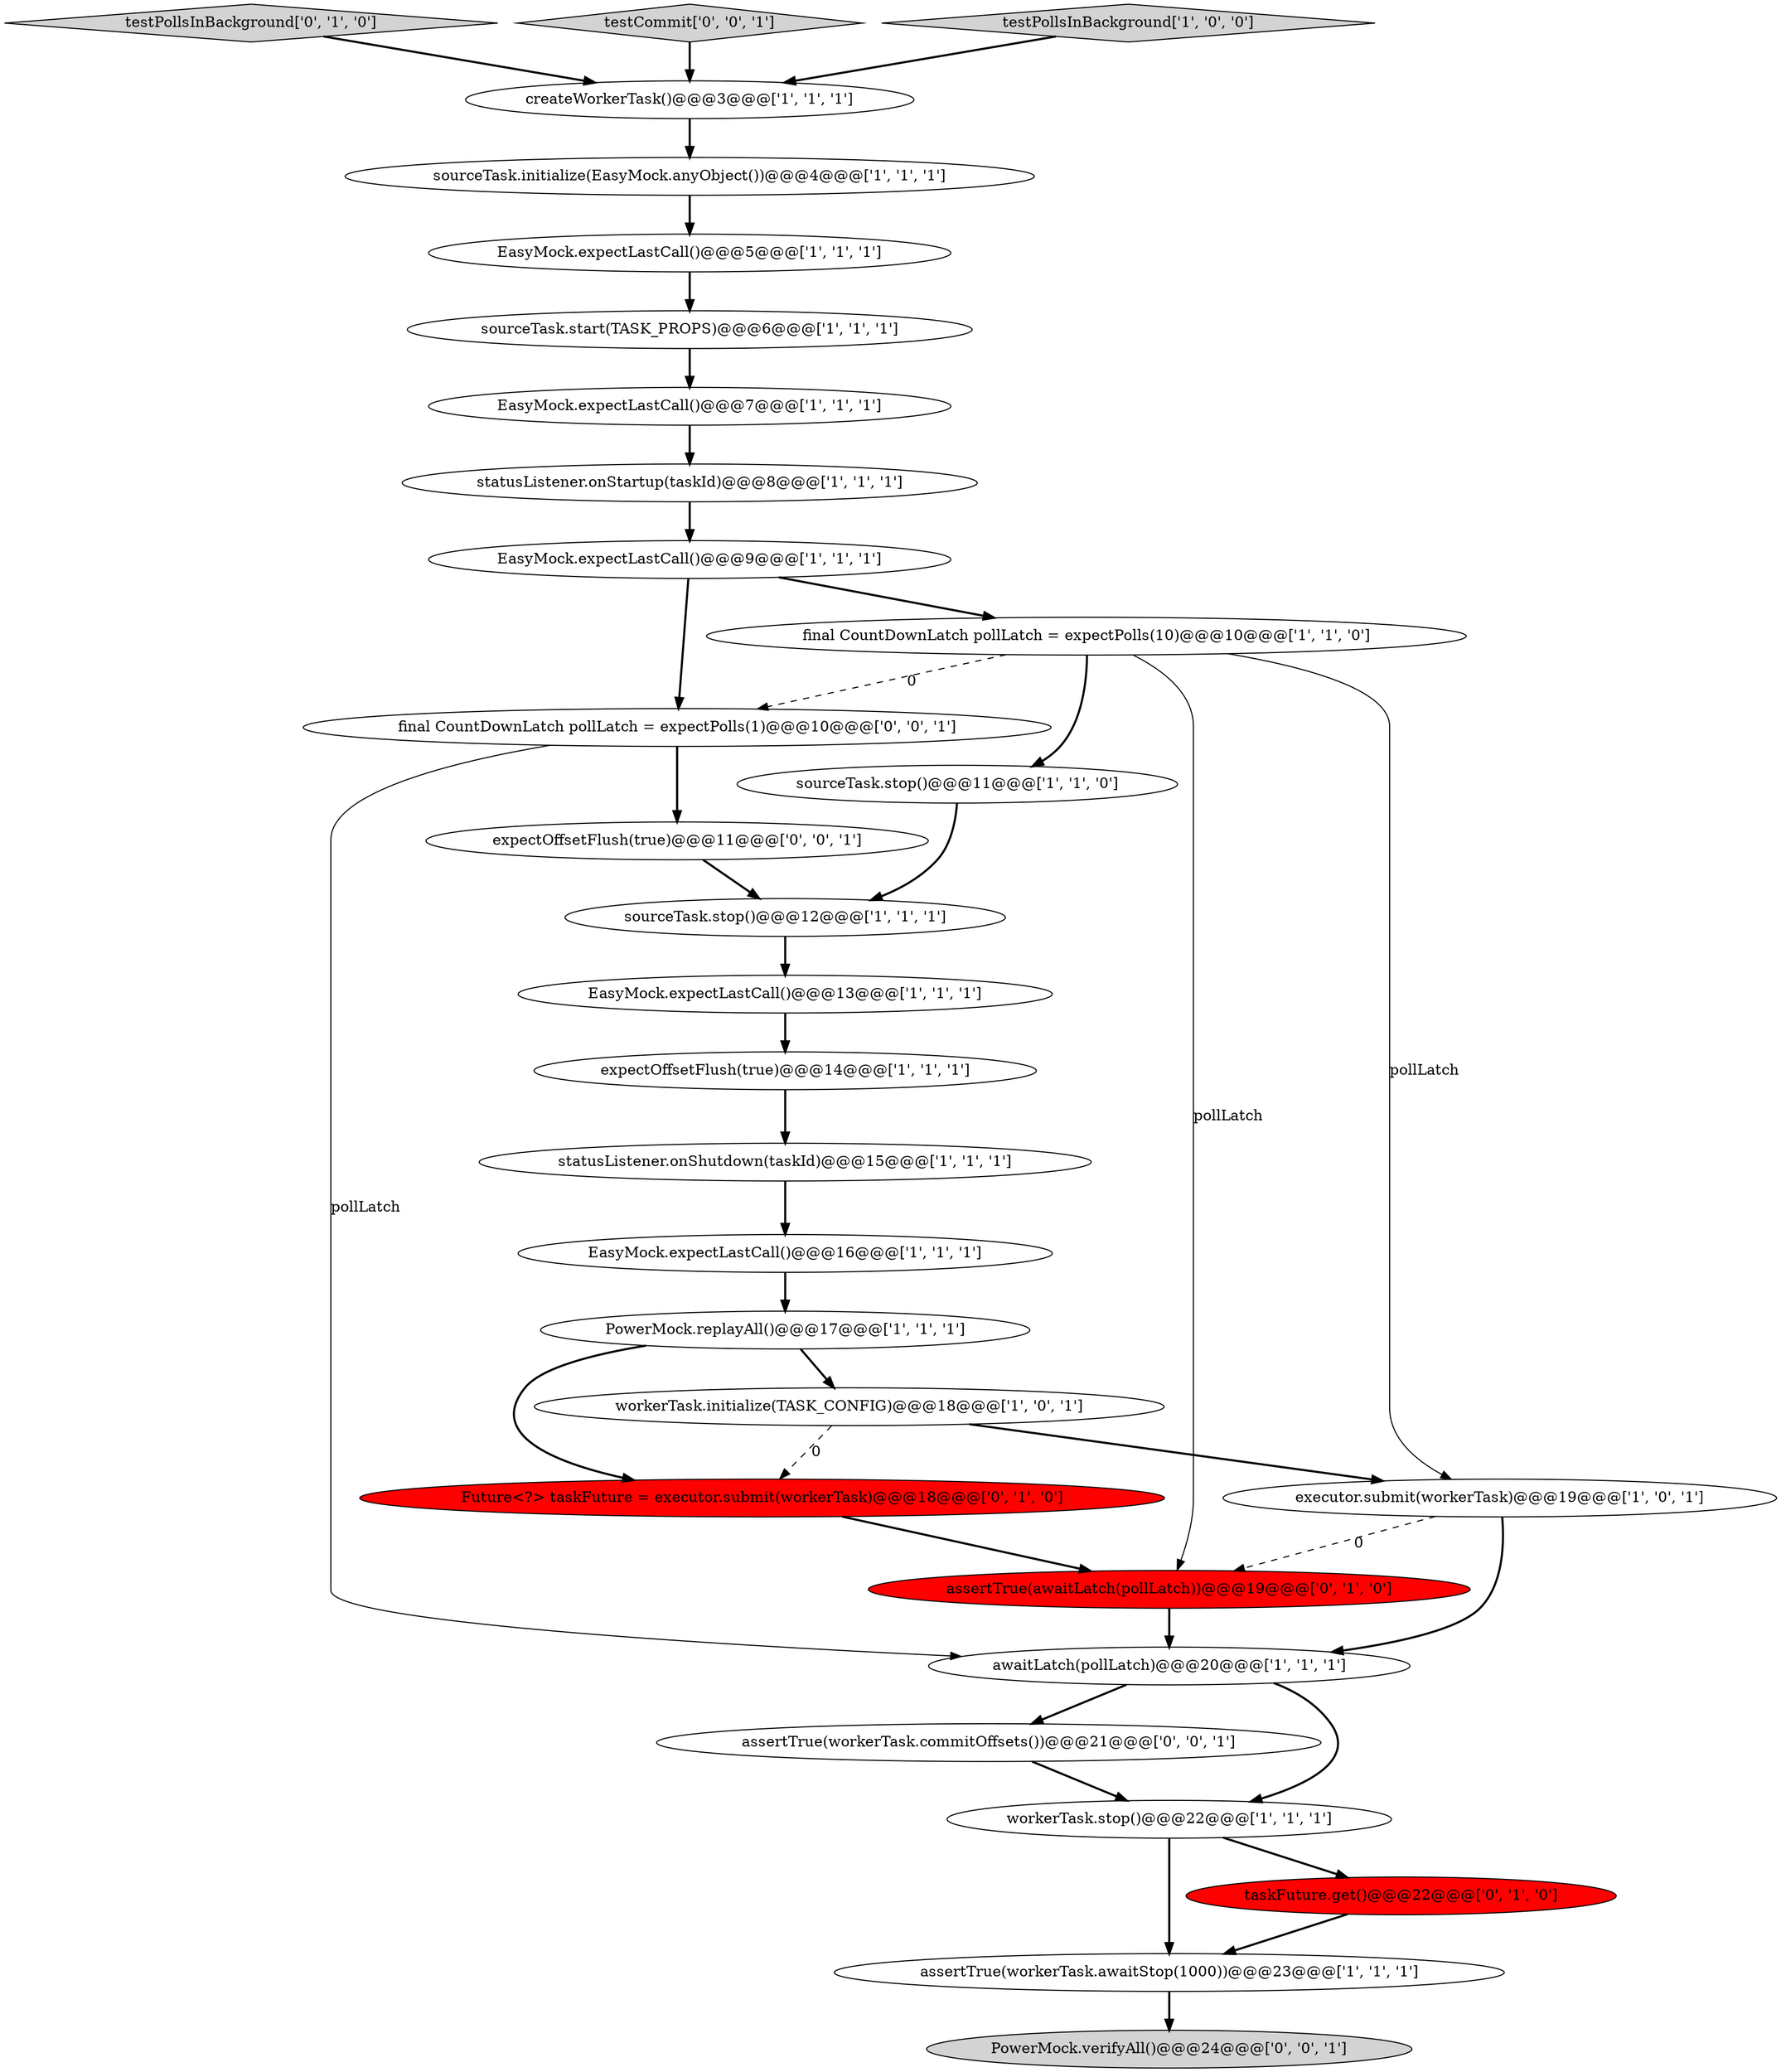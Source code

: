 digraph {
26 [style = filled, label = "assertTrue(workerTask.commitOffsets())@@@21@@@['0', '0', '1']", fillcolor = white, shape = ellipse image = "AAA0AAABBB3BBB"];
5 [style = filled, label = "statusListener.onShutdown(taskId)@@@15@@@['1', '1', '1']", fillcolor = white, shape = ellipse image = "AAA0AAABBB1BBB"];
24 [style = filled, label = "testPollsInBackground['0', '1', '0']", fillcolor = lightgray, shape = diamond image = "AAA0AAABBB2BBB"];
12 [style = filled, label = "EasyMock.expectLastCall()@@@9@@@['1', '1', '1']", fillcolor = white, shape = ellipse image = "AAA0AAABBB1BBB"];
18 [style = filled, label = "workerTask.stop()@@@22@@@['1', '1', '1']", fillcolor = white, shape = ellipse image = "AAA0AAABBB1BBB"];
23 [style = filled, label = "assertTrue(awaitLatch(pollLatch))@@@19@@@['0', '1', '0']", fillcolor = red, shape = ellipse image = "AAA1AAABBB2BBB"];
4 [style = filled, label = "expectOffsetFlush(true)@@@14@@@['1', '1', '1']", fillcolor = white, shape = ellipse image = "AAA0AAABBB1BBB"];
21 [style = filled, label = "Future<?> taskFuture = executor.submit(workerTask)@@@18@@@['0', '1', '0']", fillcolor = red, shape = ellipse image = "AAA1AAABBB2BBB"];
20 [style = filled, label = "EasyMock.expectLastCall()@@@5@@@['1', '1', '1']", fillcolor = white, shape = ellipse image = "AAA0AAABBB1BBB"];
3 [style = filled, label = "sourceTask.stop()@@@12@@@['1', '1', '1']", fillcolor = white, shape = ellipse image = "AAA0AAABBB1BBB"];
14 [style = filled, label = "workerTask.initialize(TASK_CONFIG)@@@18@@@['1', '0', '1']", fillcolor = white, shape = ellipse image = "AAA0AAABBB1BBB"];
22 [style = filled, label = "taskFuture.get()@@@22@@@['0', '1', '0']", fillcolor = red, shape = ellipse image = "AAA1AAABBB2BBB"];
29 [style = filled, label = "final CountDownLatch pollLatch = expectPolls(1)@@@10@@@['0', '0', '1']", fillcolor = white, shape = ellipse image = "AAA0AAABBB3BBB"];
28 [style = filled, label = "testCommit['0', '0', '1']", fillcolor = lightgray, shape = diamond image = "AAA0AAABBB3BBB"];
25 [style = filled, label = "PowerMock.verifyAll()@@@24@@@['0', '0', '1']", fillcolor = lightgray, shape = ellipse image = "AAA0AAABBB3BBB"];
17 [style = filled, label = "statusListener.onStartup(taskId)@@@8@@@['1', '1', '1']", fillcolor = white, shape = ellipse image = "AAA0AAABBB1BBB"];
11 [style = filled, label = "EasyMock.expectLastCall()@@@16@@@['1', '1', '1']", fillcolor = white, shape = ellipse image = "AAA0AAABBB1BBB"];
8 [style = filled, label = "executor.submit(workerTask)@@@19@@@['1', '0', '1']", fillcolor = white, shape = ellipse image = "AAA0AAABBB1BBB"];
1 [style = filled, label = "EasyMock.expectLastCall()@@@7@@@['1', '1', '1']", fillcolor = white, shape = ellipse image = "AAA0AAABBB1BBB"];
6 [style = filled, label = "final CountDownLatch pollLatch = expectPolls(10)@@@10@@@['1', '1', '0']", fillcolor = white, shape = ellipse image = "AAA0AAABBB1BBB"];
2 [style = filled, label = "testPollsInBackground['1', '0', '0']", fillcolor = lightgray, shape = diamond image = "AAA0AAABBB1BBB"];
0 [style = filled, label = "EasyMock.expectLastCall()@@@13@@@['1', '1', '1']", fillcolor = white, shape = ellipse image = "AAA0AAABBB1BBB"];
9 [style = filled, label = "createWorkerTask()@@@3@@@['1', '1', '1']", fillcolor = white, shape = ellipse image = "AAA0AAABBB1BBB"];
13 [style = filled, label = "sourceTask.initialize(EasyMock.anyObject())@@@4@@@['1', '1', '1']", fillcolor = white, shape = ellipse image = "AAA0AAABBB1BBB"];
19 [style = filled, label = "PowerMock.replayAll()@@@17@@@['1', '1', '1']", fillcolor = white, shape = ellipse image = "AAA0AAABBB1BBB"];
10 [style = filled, label = "sourceTask.stop()@@@11@@@['1', '1', '0']", fillcolor = white, shape = ellipse image = "AAA0AAABBB1BBB"];
27 [style = filled, label = "expectOffsetFlush(true)@@@11@@@['0', '0', '1']", fillcolor = white, shape = ellipse image = "AAA0AAABBB3BBB"];
15 [style = filled, label = "awaitLatch(pollLatch)@@@20@@@['1', '1', '1']", fillcolor = white, shape = ellipse image = "AAA0AAABBB1BBB"];
16 [style = filled, label = "sourceTask.start(TASK_PROPS)@@@6@@@['1', '1', '1']", fillcolor = white, shape = ellipse image = "AAA0AAABBB1BBB"];
7 [style = filled, label = "assertTrue(workerTask.awaitStop(1000))@@@23@@@['1', '1', '1']", fillcolor = white, shape = ellipse image = "AAA0AAABBB1BBB"];
8->15 [style = bold, label=""];
29->15 [style = solid, label="pollLatch"];
27->3 [style = bold, label=""];
23->15 [style = bold, label=""];
26->18 [style = bold, label=""];
28->9 [style = bold, label=""];
10->3 [style = bold, label=""];
2->9 [style = bold, label=""];
11->19 [style = bold, label=""];
12->6 [style = bold, label=""];
15->18 [style = bold, label=""];
22->7 [style = bold, label=""];
3->0 [style = bold, label=""];
1->17 [style = bold, label=""];
15->26 [style = bold, label=""];
6->8 [style = solid, label="pollLatch"];
29->27 [style = bold, label=""];
17->12 [style = bold, label=""];
18->22 [style = bold, label=""];
12->29 [style = bold, label=""];
6->29 [style = dashed, label="0"];
20->16 [style = bold, label=""];
19->14 [style = bold, label=""];
16->1 [style = bold, label=""];
0->4 [style = bold, label=""];
6->10 [style = bold, label=""];
6->23 [style = solid, label="pollLatch"];
14->21 [style = dashed, label="0"];
5->11 [style = bold, label=""];
14->8 [style = bold, label=""];
7->25 [style = bold, label=""];
18->7 [style = bold, label=""];
21->23 [style = bold, label=""];
4->5 [style = bold, label=""];
24->9 [style = bold, label=""];
8->23 [style = dashed, label="0"];
9->13 [style = bold, label=""];
13->20 [style = bold, label=""];
19->21 [style = bold, label=""];
}
